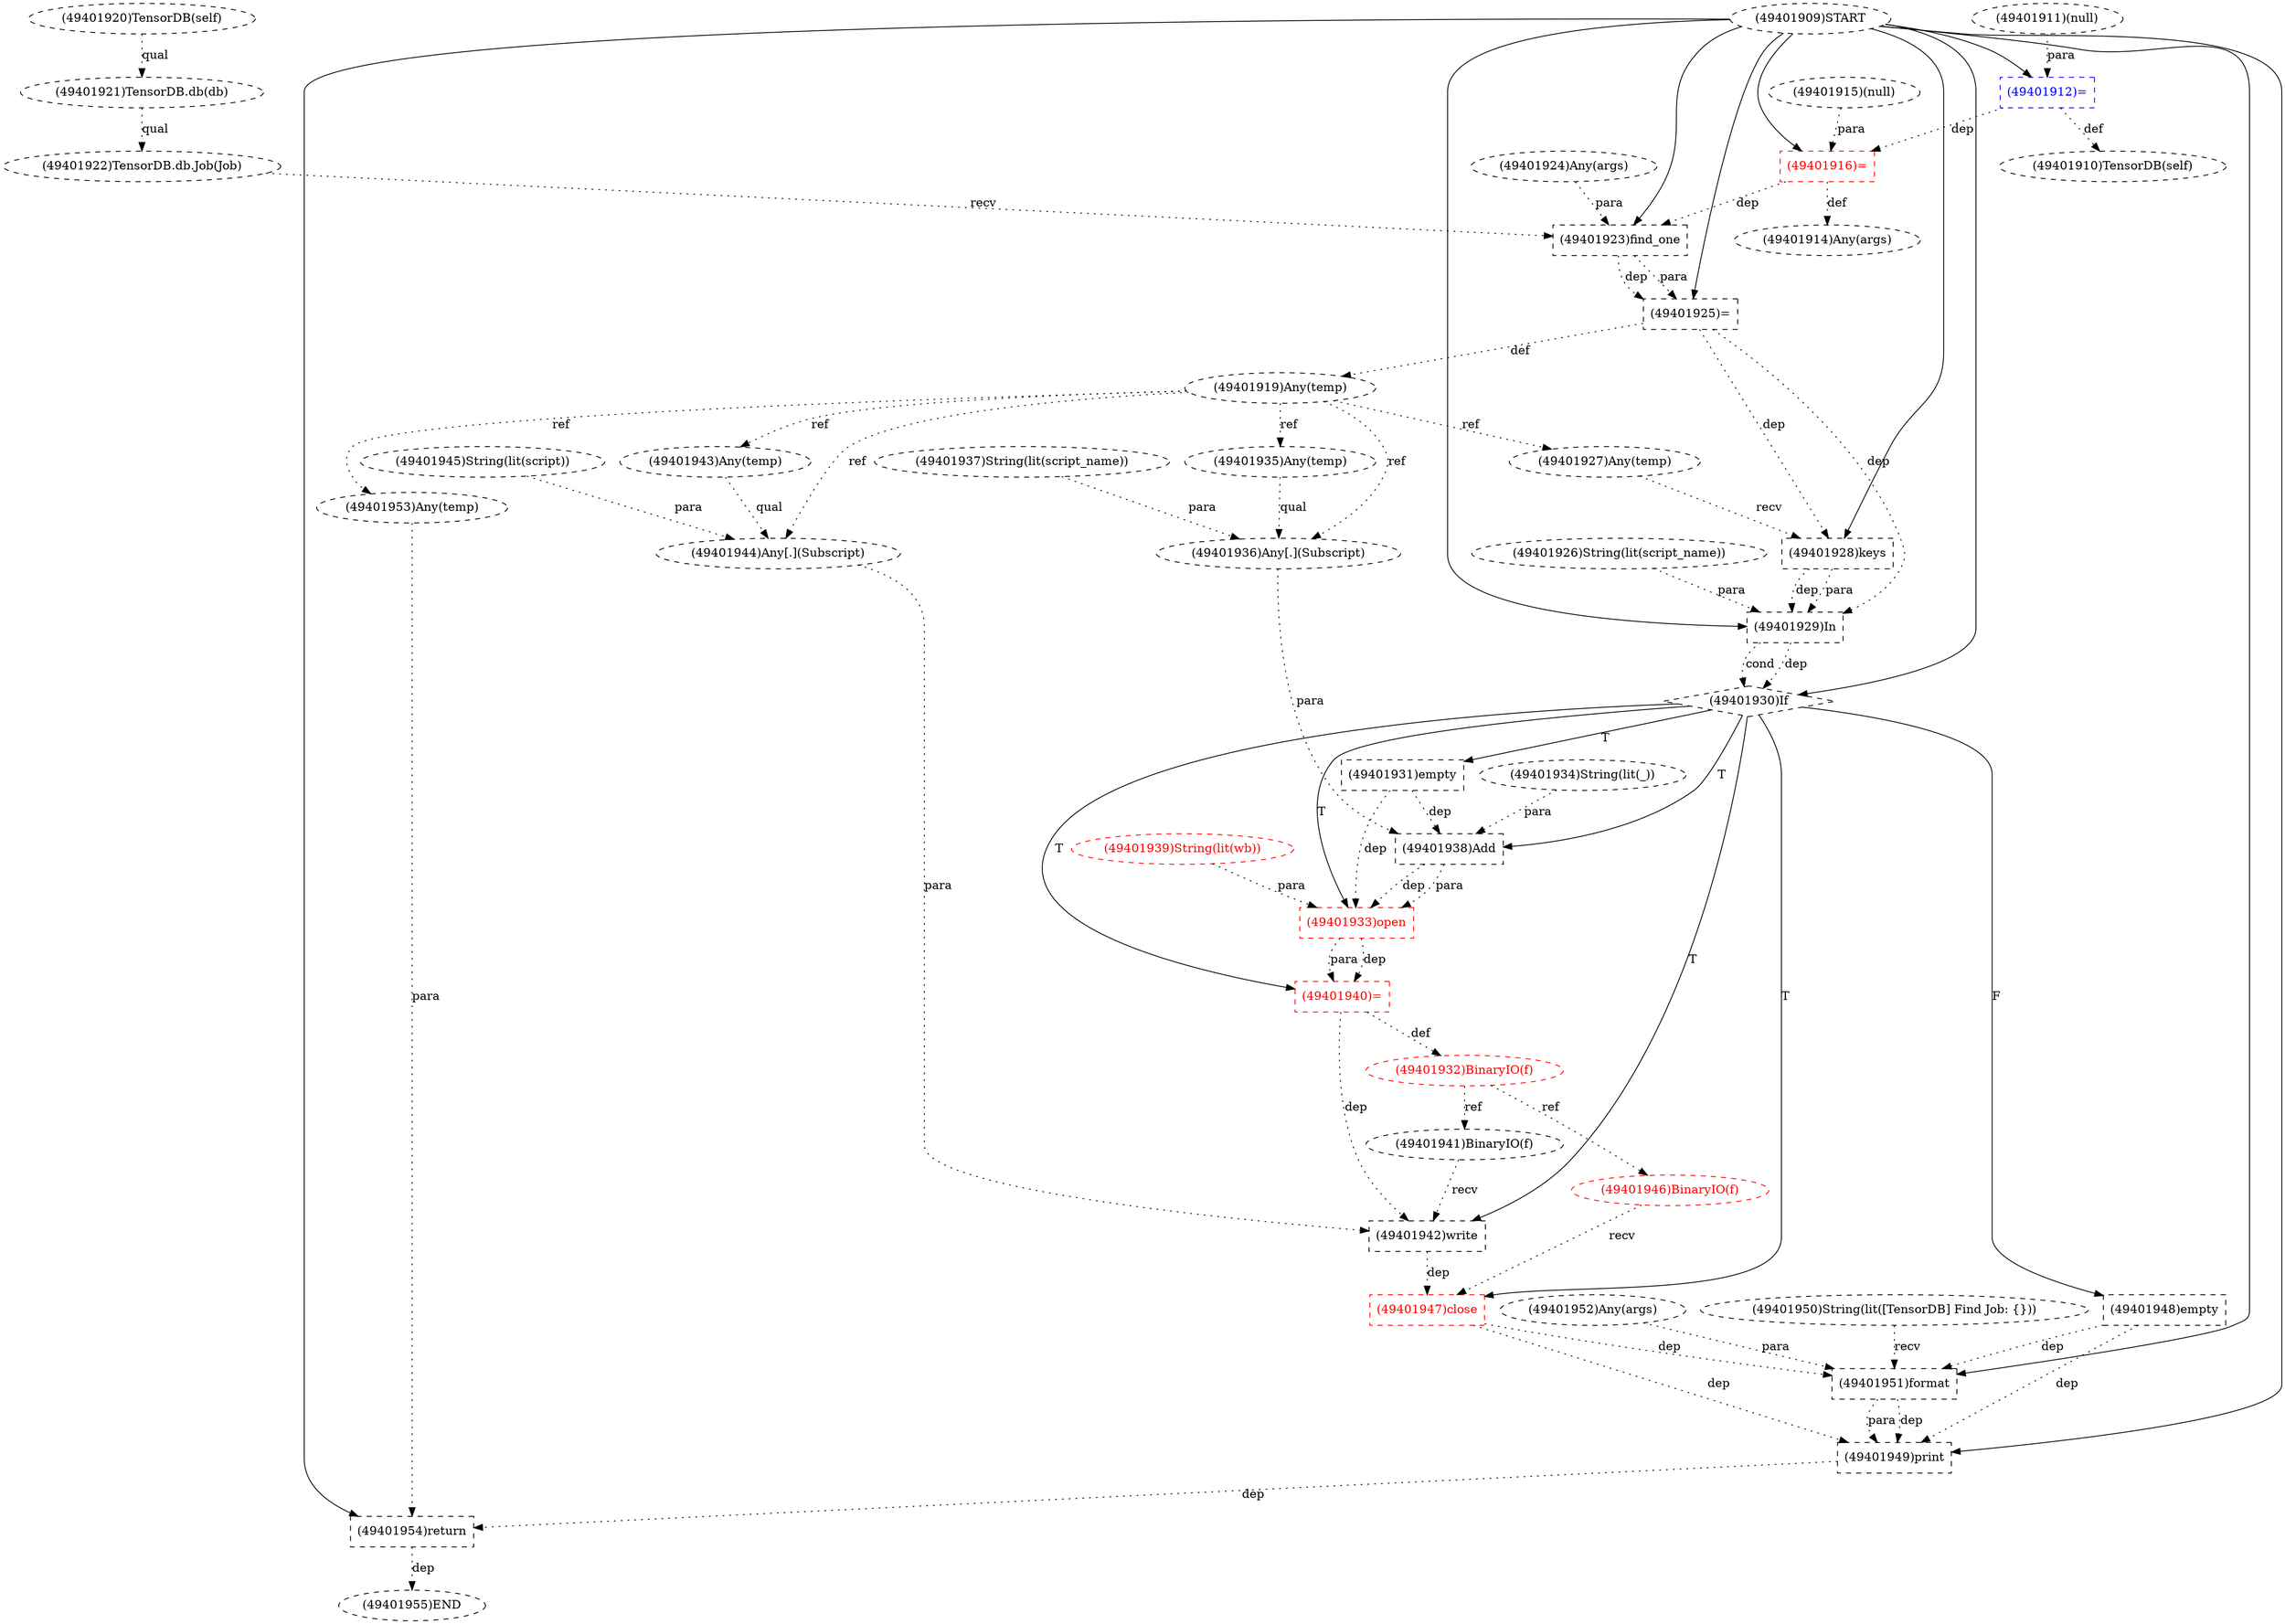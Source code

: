 digraph G {
1 [label="(49401910)TensorDB(self)" shape=ellipse style=dashed]
2 [label="(49401939)String(lit(wb))" shape=ellipse style=dashed color=red fontcolor=red]
3 [label="(49401911)(null)" shape=ellipse style=dashed]
4 [label="(49401938)Add" shape=box style=dashed]
5 [label="(49401954)return" shape=box style=dashed]
6 [label="(49401952)Any(args)" shape=ellipse style=dashed]
7 [label="(49401912)=" shape=box style=dashed color=blue fontcolor=blue]
8 [label="(49401935)Any(temp)" shape=ellipse style=dashed]
9 [label="(49401941)BinaryIO(f)" shape=ellipse style=dashed]
10 [label="(49401948)empty" shape=box style=dashed]
11 [label="(49401944)Any[.](Subscript)" shape=ellipse style=dashed]
12 [label="(49401916)=" shape=box style=dashed color=red fontcolor=red]
13 [label="(49401928)keys" shape=box style=dashed]
14 [label="(49401926)String(lit(script_name))" shape=ellipse style=dashed]
15 [label="(49401933)open" shape=box style=dashed color=red fontcolor=red]
16 [label="(49401915)(null)" shape=ellipse style=dashed]
17 [label="(49401950)String(lit([TensorDB] Find Job: {}))" shape=ellipse style=dashed]
18 [label="(49401942)write" shape=box style=dashed]
19 [label="(49401909)START" style=dashed]
20 [label="(49401940)=" shape=box style=dashed color=red fontcolor=red]
21 [label="(49401927)Any(temp)" shape=ellipse style=dashed]
22 [label="(49401946)BinaryIO(f)" shape=ellipse style=dashed color=red fontcolor=red]
23 [label="(49401951)format" shape=box style=dashed]
24 [label="(49401936)Any[.](Subscript)" shape=ellipse style=dashed]
25 [label="(49401923)find_one" shape=box style=dashed]
26 [label="(49401931)empty" shape=box style=dashed]
27 [label="(49401922)TensorDB.db.Job(Job)" shape=ellipse style=dashed]
28 [label="(49401919)Any(temp)" shape=ellipse style=dashed]
29 [label="(49401937)String(lit(script_name))" shape=ellipse style=dashed]
30 [label="(49401924)Any(args)" shape=ellipse style=dashed]
31 [label="(49401949)print" shape=box style=dashed]
32 [label="(49401925)=" shape=box style=dashed color=black fontcolor=black]
33 [label="(49401947)close" shape=box style=dashed color=red fontcolor=red]
34 [label="(49401943)Any(temp)" shape=ellipse style=dashed]
35 [label="(49401953)Any(temp)" shape=ellipse style=dashed]
36 [label="(49401955)END" style=dashed]
37 [label="(49401930)If" shape=diamond style=dashed]
38 [label="(49401914)Any(args)" shape=ellipse style=dashed]
39 [label="(49401934)String(lit(_))" shape=ellipse style=dashed]
40 [label="(49401920)TensorDB(self)" shape=ellipse style=dashed]
41 [label="(49401945)String(lit(script))" shape=ellipse style=dashed]
42 [label="(49401932)BinaryIO(f)" shape=ellipse style=dashed color=red fontcolor=red]
43 [label="(49401921)TensorDB.db(db)" shape=ellipse style=dashed]
44 [label="(49401929)In" shape=box style=dashed]
7 -> 1 [label="def" style=dotted];
37 -> 4 [label="T"];
39 -> 4 [label="para" style=dotted];
24 -> 4 [label="para" style=dotted];
26 -> 4 [label="dep" style=dotted];
19 -> 5 [label="" style=solid];
35 -> 5 [label="para" style=dotted];
31 -> 5 [label="dep" style=dotted];
19 -> 7 [label="" style=solid];
3 -> 7 [label="para" style=dotted];
28 -> 8 [label="ref" style=dotted];
42 -> 9 [label="ref" style=dotted];
37 -> 10 [label="F"];
34 -> 11 [label="qual" style=dotted];
41 -> 11 [label="para" style=dotted];
28 -> 11 [label="ref" style=dotted];
19 -> 12 [label="" style=solid];
16 -> 12 [label="para" style=dotted];
7 -> 12 [label="dep" style=dotted];
19 -> 13 [label="" style=solid];
21 -> 13 [label="recv" style=dotted];
32 -> 13 [label="dep" style=dotted];
37 -> 15 [label="T"];
4 -> 15 [label="dep" style=dotted];
4 -> 15 [label="para" style=dotted];
2 -> 15 [label="para" style=dotted];
26 -> 15 [label="dep" style=dotted];
37 -> 18 [label="T"];
9 -> 18 [label="recv" style=dotted];
11 -> 18 [label="para" style=dotted];
20 -> 18 [label="dep" style=dotted];
37 -> 20 [label="T"];
15 -> 20 [label="dep" style=dotted];
15 -> 20 [label="para" style=dotted];
28 -> 21 [label="ref" style=dotted];
42 -> 22 [label="ref" style=dotted];
19 -> 23 [label="" style=solid];
17 -> 23 [label="recv" style=dotted];
6 -> 23 [label="para" style=dotted];
10 -> 23 [label="dep" style=dotted];
33 -> 23 [label="dep" style=dotted];
8 -> 24 [label="qual" style=dotted];
29 -> 24 [label="para" style=dotted];
28 -> 24 [label="ref" style=dotted];
19 -> 25 [label="" style=solid];
27 -> 25 [label="recv" style=dotted];
30 -> 25 [label="para" style=dotted];
12 -> 25 [label="dep" style=dotted];
37 -> 26 [label="T"];
43 -> 27 [label="qual" style=dotted];
32 -> 28 [label="def" style=dotted];
19 -> 31 [label="" style=solid];
23 -> 31 [label="dep" style=dotted];
23 -> 31 [label="para" style=dotted];
10 -> 31 [label="dep" style=dotted];
33 -> 31 [label="dep" style=dotted];
19 -> 32 [label="" style=solid];
25 -> 32 [label="dep" style=dotted];
25 -> 32 [label="para" style=dotted];
37 -> 33 [label="T"];
22 -> 33 [label="recv" style=dotted];
18 -> 33 [label="dep" style=dotted];
28 -> 34 [label="ref" style=dotted];
28 -> 35 [label="ref" style=dotted];
5 -> 36 [label="dep" style=dotted];
19 -> 37 [label="" style=solid];
44 -> 37 [label="dep" style=dotted];
44 -> 37 [label="cond" style=dotted];
12 -> 38 [label="def" style=dotted];
20 -> 42 [label="def" style=dotted];
40 -> 43 [label="qual" style=dotted];
19 -> 44 [label="" style=solid];
14 -> 44 [label="para" style=dotted];
13 -> 44 [label="dep" style=dotted];
13 -> 44 [label="para" style=dotted];
32 -> 44 [label="dep" style=dotted];
}